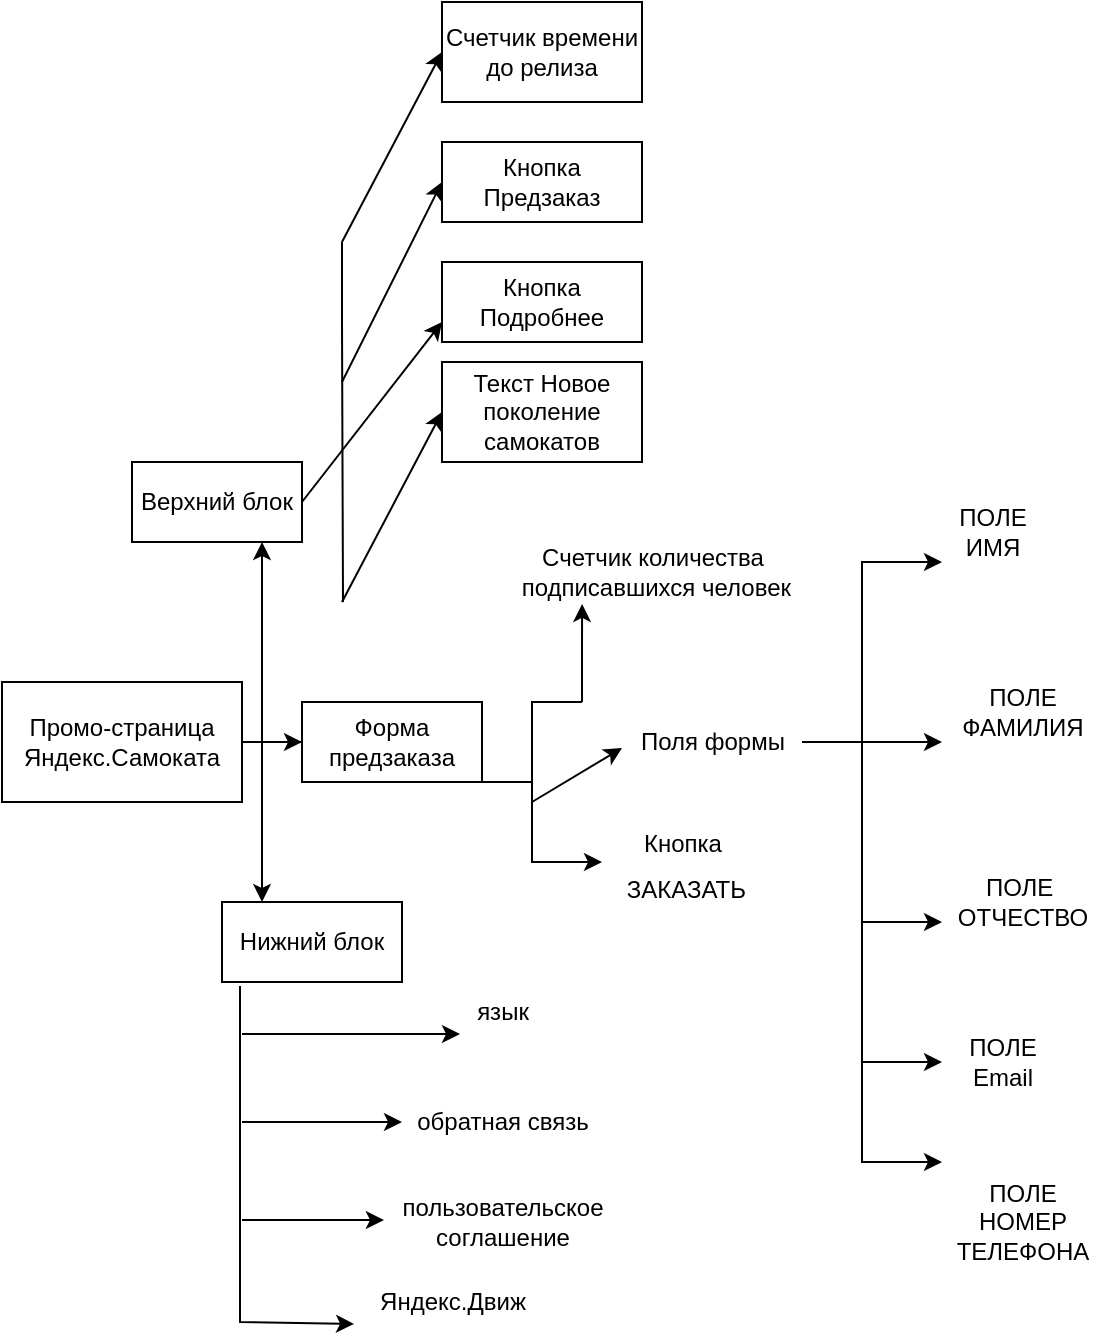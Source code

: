 <mxfile version="15.7.3" type="github">
  <diagram id="5B87IA-zjwyyQloL1bOI" name="Page-1">
    <mxGraphModel dx="1003" dy="714" grid="1" gridSize="10" guides="1" tooltips="1" connect="1" arrows="1" fold="1" page="1" pageScale="1" pageWidth="827" pageHeight="1169" math="0" shadow="0">
      <root>
        <mxCell id="0" />
        <mxCell id="1" parent="0" />
        <mxCell id="OxN0eoBSKvS-Wxx9fxRl-3" value="" style="edgeStyle=orthogonalEdgeStyle;rounded=0;orthogonalLoop=1;jettySize=auto;html=1;" parent="1" source="OxN0eoBSKvS-Wxx9fxRl-1" target="OxN0eoBSKvS-Wxx9fxRl-2" edge="1">
          <mxGeometry relative="1" as="geometry" />
        </mxCell>
        <mxCell id="OxN0eoBSKvS-Wxx9fxRl-1" value="Промо-страница Яндекс.Самоката" style="rounded=0;whiteSpace=wrap;html=1;" parent="1" vertex="1">
          <mxGeometry x="20" y="410" width="120" height="60" as="geometry" />
        </mxCell>
        <mxCell id="OxN0eoBSKvS-Wxx9fxRl-5" value="" style="edgeStyle=orthogonalEdgeStyle;rounded=0;orthogonalLoop=1;jettySize=auto;html=1;" parent="1" source="OxN0eoBSKvS-Wxx9fxRl-2" target="OxN0eoBSKvS-Wxx9fxRl-4" edge="1">
          <mxGeometry relative="1" as="geometry">
            <Array as="points">
              <mxPoint x="150" y="440" />
            </Array>
          </mxGeometry>
        </mxCell>
        <mxCell id="OxN0eoBSKvS-Wxx9fxRl-7" value="" style="edgeStyle=orthogonalEdgeStyle;rounded=0;orthogonalLoop=1;jettySize=auto;html=1;" parent="1" source="OxN0eoBSKvS-Wxx9fxRl-2" target="OxN0eoBSKvS-Wxx9fxRl-6" edge="1">
          <mxGeometry relative="1" as="geometry">
            <Array as="points">
              <mxPoint x="150" y="440" />
            </Array>
          </mxGeometry>
        </mxCell>
        <mxCell id="OxN0eoBSKvS-Wxx9fxRl-2" value="Форма предзаказа" style="whiteSpace=wrap;html=1;rounded=0;" parent="1" vertex="1">
          <mxGeometry x="170" y="420" width="90" height="40" as="geometry" />
        </mxCell>
        <mxCell id="OxN0eoBSKvS-Wxx9fxRl-4" value="Верхний блок" style="whiteSpace=wrap;html=1;rounded=0;" parent="1" vertex="1">
          <mxGeometry x="85" y="300" width="85" height="40" as="geometry" />
        </mxCell>
        <mxCell id="OxN0eoBSKvS-Wxx9fxRl-6" value="Нижний блок" style="whiteSpace=wrap;html=1;rounded=0;" parent="1" vertex="1">
          <mxGeometry x="130" y="520" width="90" height="40" as="geometry" />
        </mxCell>
        <mxCell id="OxN0eoBSKvS-Wxx9fxRl-12" value="Текст Новое поколение самокатов" style="rounded=0;whiteSpace=wrap;html=1;" parent="1" vertex="1">
          <mxGeometry x="240" y="250" width="100" height="50" as="geometry" />
        </mxCell>
        <mxCell id="OxN0eoBSKvS-Wxx9fxRl-13" value="Кнопка Подробнее" style="rounded=0;whiteSpace=wrap;html=1;" parent="1" vertex="1">
          <mxGeometry x="240" y="200" width="100" height="40" as="geometry" />
        </mxCell>
        <mxCell id="OxN0eoBSKvS-Wxx9fxRl-14" value="Кнопка Предзаказ" style="rounded=0;whiteSpace=wrap;html=1;" parent="1" vertex="1">
          <mxGeometry x="240" y="140" width="100" height="40" as="geometry" />
        </mxCell>
        <mxCell id="OxN0eoBSKvS-Wxx9fxRl-15" value="Счетчик времени до релиза" style="rounded=0;whiteSpace=wrap;html=1;" parent="1" vertex="1">
          <mxGeometry x="240" y="70" width="100" height="50" as="geometry" />
        </mxCell>
        <mxCell id="OxN0eoBSKvS-Wxx9fxRl-19" value="" style="endArrow=none;html=1;rounded=0;" parent="1" edge="1">
          <mxGeometry width="50" height="50" relative="1" as="geometry">
            <mxPoint x="190.5" y="370" as="sourcePoint" />
            <mxPoint x="190" y="190" as="targetPoint" />
            <Array as="points">
              <mxPoint x="190" y="230" />
            </Array>
          </mxGeometry>
        </mxCell>
        <mxCell id="OxN0eoBSKvS-Wxx9fxRl-22" value="" style="endArrow=classic;html=1;rounded=0;entryX=0;entryY=0.5;entryDx=0;entryDy=0;" parent="1" target="OxN0eoBSKvS-Wxx9fxRl-15" edge="1">
          <mxGeometry width="50" height="50" relative="1" as="geometry">
            <mxPoint x="190" y="190" as="sourcePoint" />
            <mxPoint x="240" y="140" as="targetPoint" />
          </mxGeometry>
        </mxCell>
        <mxCell id="OxN0eoBSKvS-Wxx9fxRl-23" value="" style="endArrow=classic;html=1;rounded=0;entryX=0;entryY=0.5;entryDx=0;entryDy=0;" parent="1" target="OxN0eoBSKvS-Wxx9fxRl-14" edge="1">
          <mxGeometry width="50" height="50" relative="1" as="geometry">
            <mxPoint x="190" y="260" as="sourcePoint" />
            <mxPoint x="240" y="210" as="targetPoint" />
          </mxGeometry>
        </mxCell>
        <mxCell id="OxN0eoBSKvS-Wxx9fxRl-24" value="" style="endArrow=classic;html=1;rounded=0;entryX=0;entryY=0.5;entryDx=0;entryDy=0;" parent="1" target="OxN0eoBSKvS-Wxx9fxRl-12" edge="1">
          <mxGeometry width="50" height="50" relative="1" as="geometry">
            <mxPoint x="190" y="370" as="sourcePoint" />
            <mxPoint x="240" y="320" as="targetPoint" />
          </mxGeometry>
        </mxCell>
        <mxCell id="OxN0eoBSKvS-Wxx9fxRl-25" value="" style="endArrow=classic;html=1;rounded=0;entryX=0;entryY=0.75;entryDx=0;entryDy=0;" parent="1" target="OxN0eoBSKvS-Wxx9fxRl-13" edge="1">
          <mxGeometry width="50" height="50" relative="1" as="geometry">
            <mxPoint x="170" y="320" as="sourcePoint" />
            <mxPoint x="220" y="270" as="targetPoint" />
          </mxGeometry>
        </mxCell>
        <mxCell id="OxN0eoBSKvS-Wxx9fxRl-26" value="Счетчик количества&lt;br&gt;&amp;nbsp;подписавшихся человек" style="text;html=1;align=center;verticalAlign=middle;resizable=0;points=[];autosize=1;strokeColor=none;fillColor=none;" parent="1" vertex="1">
          <mxGeometry x="270" y="340" width="150" height="30" as="geometry" />
        </mxCell>
        <mxCell id="OxN0eoBSKvS-Wxx9fxRl-34" value="&lt;font style=&quot;font-size: 12px&quot;&gt;Кнопка&lt;br&gt;&amp;nbsp;ЗАКАЗАТЬ&lt;/font&gt;" style="text;html=1;align=center;verticalAlign=middle;resizable=0;points=[];autosize=1;strokeColor=none;fillColor=none;fontSize=19;" parent="1" vertex="1">
          <mxGeometry x="320" y="470" width="80" height="60" as="geometry" />
        </mxCell>
        <mxCell id="waGQho-X9Ppa4V-WIOj5-4" style="edgeStyle=orthogonalEdgeStyle;rounded=0;orthogonalLoop=1;jettySize=auto;html=1;" edge="1" parent="1" source="OxN0eoBSKvS-Wxx9fxRl-35">
          <mxGeometry relative="1" as="geometry">
            <mxPoint x="490" y="440" as="targetPoint" />
          </mxGeometry>
        </mxCell>
        <mxCell id="waGQho-X9Ppa4V-WIOj5-5" style="edgeStyle=orthogonalEdgeStyle;rounded=0;orthogonalLoop=1;jettySize=auto;html=1;" edge="1" parent="1" source="OxN0eoBSKvS-Wxx9fxRl-35">
          <mxGeometry relative="1" as="geometry">
            <mxPoint x="490" y="350" as="targetPoint" />
            <Array as="points">
              <mxPoint x="450" y="440" />
              <mxPoint x="450" y="350" />
            </Array>
          </mxGeometry>
        </mxCell>
        <mxCell id="waGQho-X9Ppa4V-WIOj5-6" style="edgeStyle=orthogonalEdgeStyle;rounded=0;orthogonalLoop=1;jettySize=auto;html=1;" edge="1" parent="1" source="OxN0eoBSKvS-Wxx9fxRl-35">
          <mxGeometry relative="1" as="geometry">
            <mxPoint x="490" y="650" as="targetPoint" />
            <Array as="points">
              <mxPoint x="450" y="440" />
              <mxPoint x="450" y="650" />
              <mxPoint x="480" y="650" />
            </Array>
          </mxGeometry>
        </mxCell>
        <mxCell id="OxN0eoBSKvS-Wxx9fxRl-35" value="Поля формы" style="text;html=1;align=center;verticalAlign=middle;resizable=0;points=[];autosize=1;strokeColor=none;fillColor=none;fontSize=12;" parent="1" vertex="1">
          <mxGeometry x="330" y="430" width="90" height="20" as="geometry" />
        </mxCell>
        <mxCell id="OxN0eoBSKvS-Wxx9fxRl-37" style="edgeStyle=orthogonalEdgeStyle;rounded=0;orthogonalLoop=1;jettySize=auto;html=1;exitX=1;exitY=0;exitDx=0;exitDy=0;exitPerimeter=0;entryX=0.267;entryY=1.033;entryDx=0;entryDy=0;entryPerimeter=0;fontSize=12;" parent="1" source="OxN0eoBSKvS-Wxx9fxRl-36" target="OxN0eoBSKvS-Wxx9fxRl-26" edge="1">
          <mxGeometry relative="1" as="geometry" />
        </mxCell>
        <mxCell id="OxN0eoBSKvS-Wxx9fxRl-38" style="edgeStyle=orthogonalEdgeStyle;rounded=0;orthogonalLoop=1;jettySize=auto;html=1;exitX=1;exitY=1;exitDx=0;exitDy=0;exitPerimeter=0;fontSize=12;" parent="1" source="OxN0eoBSKvS-Wxx9fxRl-36" edge="1">
          <mxGeometry relative="1" as="geometry">
            <mxPoint x="320" y="500" as="targetPoint" />
          </mxGeometry>
        </mxCell>
        <mxCell id="OxN0eoBSKvS-Wxx9fxRl-36" value="" style="strokeWidth=1;html=1;shape=mxgraph.flowchart.annotation_2;align=left;labelPosition=right;pointerEvents=1;fontSize=12;fillColor=default;gradientColor=none;" parent="1" vertex="1">
          <mxGeometry x="260" y="420" width="50" height="80" as="geometry" />
        </mxCell>
        <mxCell id="OxN0eoBSKvS-Wxx9fxRl-43" value="" style="endArrow=classic;html=1;rounded=0;fontSize=12;entryX=0;entryY=0.65;entryDx=0;entryDy=0;entryPerimeter=0;" parent="1" target="OxN0eoBSKvS-Wxx9fxRl-35" edge="1">
          <mxGeometry width="50" height="50" relative="1" as="geometry">
            <mxPoint x="285" y="470" as="sourcePoint" />
            <mxPoint x="330" y="435" as="targetPoint" />
          </mxGeometry>
        </mxCell>
        <mxCell id="OxN0eoBSKvS-Wxx9fxRl-44" value="язык" style="text;html=1;align=center;verticalAlign=middle;resizable=0;points=[];autosize=1;strokeColor=none;fillColor=none;fontSize=12;" parent="1" vertex="1">
          <mxGeometry x="250" y="565" width="40" height="20" as="geometry" />
        </mxCell>
        <mxCell id="OxN0eoBSKvS-Wxx9fxRl-45" value="обратная связь" style="text;html=1;align=center;verticalAlign=middle;resizable=0;points=[];autosize=1;strokeColor=none;fillColor=none;fontSize=12;" parent="1" vertex="1">
          <mxGeometry x="220" y="620" width="100" height="20" as="geometry" />
        </mxCell>
        <mxCell id="OxN0eoBSKvS-Wxx9fxRl-46" value="пользовательское &lt;br&gt;соглашение" style="text;html=1;align=center;verticalAlign=middle;resizable=0;points=[];autosize=1;strokeColor=none;fillColor=none;fontSize=12;" parent="1" vertex="1">
          <mxGeometry x="210" y="665" width="120" height="30" as="geometry" />
        </mxCell>
        <mxCell id="OxN0eoBSKvS-Wxx9fxRl-47" value="Яндекс.Движ" style="text;html=1;align=center;verticalAlign=middle;resizable=0;points=[];autosize=1;strokeColor=none;fillColor=none;fontSize=12;" parent="1" vertex="1">
          <mxGeometry x="200" y="710" width="90" height="20" as="geometry" />
        </mxCell>
        <mxCell id="OxN0eoBSKvS-Wxx9fxRl-48" value="" style="endArrow=classic;html=1;rounded=0;fontSize=12;exitX=0.1;exitY=1.05;exitDx=0;exitDy=0;exitPerimeter=0;entryX=-0.044;entryY=1.05;entryDx=0;entryDy=0;entryPerimeter=0;" parent="1" source="OxN0eoBSKvS-Wxx9fxRl-6" target="OxN0eoBSKvS-Wxx9fxRl-47" edge="1">
          <mxGeometry width="50" height="50" relative="1" as="geometry">
            <mxPoint x="120" y="635" as="sourcePoint" />
            <mxPoint x="180" y="670" as="targetPoint" />
            <Array as="points">
              <mxPoint x="139" y="620" />
              <mxPoint x="139" y="680" />
              <mxPoint x="139" y="730" />
            </Array>
          </mxGeometry>
        </mxCell>
        <mxCell id="OxN0eoBSKvS-Wxx9fxRl-51" value="" style="endArrow=classic;html=1;rounded=0;fontSize=12;entryX=0.008;entryY=0.467;entryDx=0;entryDy=0;entryPerimeter=0;" parent="1" target="OxN0eoBSKvS-Wxx9fxRl-46" edge="1">
          <mxGeometry width="50" height="50" relative="1" as="geometry">
            <mxPoint x="140" y="679" as="sourcePoint" />
            <mxPoint x="190" y="655" as="targetPoint" />
          </mxGeometry>
        </mxCell>
        <mxCell id="OxN0eoBSKvS-Wxx9fxRl-52" value="" style="endArrow=classic;html=1;rounded=0;fontSize=12;" parent="1" target="OxN0eoBSKvS-Wxx9fxRl-45" edge="1">
          <mxGeometry width="50" height="50" relative="1" as="geometry">
            <mxPoint x="140" y="630" as="sourcePoint" />
            <mxPoint x="190" y="605" as="targetPoint" />
          </mxGeometry>
        </mxCell>
        <mxCell id="OxN0eoBSKvS-Wxx9fxRl-53" value="" style="endArrow=classic;html=1;rounded=0;fontSize=12;entryX=-0.025;entryY=1.05;entryDx=0;entryDy=0;entryPerimeter=0;" parent="1" target="OxN0eoBSKvS-Wxx9fxRl-44" edge="1">
          <mxGeometry width="50" height="50" relative="1" as="geometry">
            <mxPoint x="140" y="586" as="sourcePoint" />
            <mxPoint x="190" y="540" as="targetPoint" />
          </mxGeometry>
        </mxCell>
        <mxCell id="waGQho-X9Ppa4V-WIOj5-10" value="" style="endArrow=classic;html=1;rounded=0;" edge="1" parent="1">
          <mxGeometry width="50" height="50" relative="1" as="geometry">
            <mxPoint x="450" y="530" as="sourcePoint" />
            <mxPoint x="490" y="530" as="targetPoint" />
          </mxGeometry>
        </mxCell>
        <mxCell id="waGQho-X9Ppa4V-WIOj5-11" value="" style="endArrow=classic;html=1;rounded=0;" edge="1" parent="1">
          <mxGeometry width="50" height="50" relative="1" as="geometry">
            <mxPoint x="450" y="600" as="sourcePoint" />
            <mxPoint x="490" y="600" as="targetPoint" />
          </mxGeometry>
        </mxCell>
        <mxCell id="waGQho-X9Ppa4V-WIOj5-12" value="ПОЛЕ&lt;br&gt;ИМЯ" style="text;html=1;align=center;verticalAlign=middle;resizable=0;points=[];autosize=1;strokeColor=none;fillColor=none;" vertex="1" parent="1">
          <mxGeometry x="490" y="320" width="50" height="30" as="geometry" />
        </mxCell>
        <mxCell id="waGQho-X9Ppa4V-WIOj5-13" value="ПОЛЕ&lt;br&gt;ФАМИЛИЯ" style="text;html=1;align=center;verticalAlign=middle;resizable=0;points=[];autosize=1;strokeColor=none;fillColor=none;" vertex="1" parent="1">
          <mxGeometry x="490" y="410" width="80" height="30" as="geometry" />
        </mxCell>
        <mxCell id="waGQho-X9Ppa4V-WIOj5-14" value="ПОЛЕ&amp;nbsp;&lt;br&gt;ОТЧЕСТВО" style="text;html=1;align=center;verticalAlign=middle;resizable=0;points=[];autosize=1;strokeColor=none;fillColor=none;" vertex="1" parent="1">
          <mxGeometry x="490" y="505" width="80" height="30" as="geometry" />
        </mxCell>
        <mxCell id="waGQho-X9Ppa4V-WIOj5-15" value="ПОЛЕ&lt;br&gt;Email" style="text;html=1;align=center;verticalAlign=middle;resizable=0;points=[];autosize=1;strokeColor=none;fillColor=none;" vertex="1" parent="1">
          <mxGeometry x="495" y="585" width="50" height="30" as="geometry" />
        </mxCell>
        <mxCell id="waGQho-X9Ppa4V-WIOj5-16" value="ПОЛЕ&lt;br&gt;НОМЕР&lt;br&gt;ТЕЛЕФОНА" style="text;html=1;align=center;verticalAlign=middle;resizable=0;points=[];autosize=1;strokeColor=none;fillColor=none;" vertex="1" parent="1">
          <mxGeometry x="490" y="655" width="80" height="50" as="geometry" />
        </mxCell>
      </root>
    </mxGraphModel>
  </diagram>
</mxfile>

